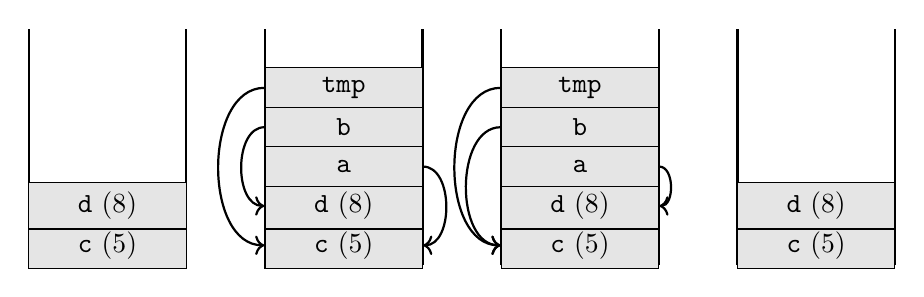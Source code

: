 \begin{tikzpicture}
	\tikzstyle{Node} = [rectangle, minimum width=2cm, minimum height=5mm, text centered, draw=black, fill= gray!20]
	\tikzstyle{arrow} = [thick,->,>=stealth]
	
	\draw [thick, black] (-3, 0) -- (-1, 0);
	\draw [thick, black] (-3, 0) -- (-3, 3);
	\draw [thick, black] (-1, 0) -- (-1, 3);
	\node (c1) [Node] at (-2,0.25) {\texttt{c} (5)};
	\node (d1) [Node] at (-2,0.75) {\texttt{d} (8)};
	
	\draw [thick, black] (0, 0) -- (2, 0);
	\draw [thick, black] (0, 0) -- (0, 3);
	\draw [thick, black] (2, 0) -- (2, 3);
	\node (c2) [Node] at (1,0.25) {\texttt{c} (5)};
	\node (d2) [Node] at (1,0.75) {\texttt{d} (8)};
	\node (a2) [Node] at (1,1.25) {\texttt{a}};
	\node (b2) [Node] at (1,1.75) {\texttt{b}};
	\node (tmp2) [Node] at (1,2.25) {\texttt{tmp}};
	
	\path[every node/.style={font=\sffamily\small}]
	(a2) edge[bend left = 90, thick, ->] node [right] {} (c2);
	\path[every node/.style={font=\sffamily\small}]
	(b2) edge[bend right = 90, thick, ->] node [left] {} (d2);
	\path[every node/.style={font=\sffamily\small}]
	(tmp2) edge[bend right = 90, thick, ->] node [left] {} (c2);
	
	\draw [thick, black] (3, 0) -- (5, 0);
	\draw [thick, black] (3, 0) -- (3, 3);
	\draw [thick, black] (5, 0) -- (5, 3);
	\node (c3) [Node] at (4,0.25) {\texttt{c} (5)};
	\node (d3) [Node] at (4,0.75) {\texttt{d} (8)};
	\node (a3) [Node] at (4,1.25) {\texttt{a}};
	\node (b3) [Node] at (4,1.75) {\texttt{b}};
	\node (tmp3) [Node] at (4,2.25) {\texttt{tmp}};
	
	
	\path[every node/.style={font=\sffamily\small}]
	(a3) edge[bend left = 90, thick, ->] node [right] {} (d3);
	\path[every node/.style={font=\sffamily\small}]
	(b3) edge[bend right = 90, thick, ->] node [left] {} (c3);
	\path[every node/.style={font=\sffamily\small}]
	(tmp3) edge[bend right = 90, thick, ->] node [left] {} (c3);
	
	\draw [thick, black] (6, 0) -- (8, 0);
	\draw [thick, black] (6, 0) -- (6, 3);
	\draw [thick, black] (8, 0) -- (8, 3);
	\node (a4) [Node] at (7,0.25) {\texttt{c} (5)};
	\node (b4) [Node] at (7,0.75) {\texttt{d} (8)};
\end{tikzpicture}